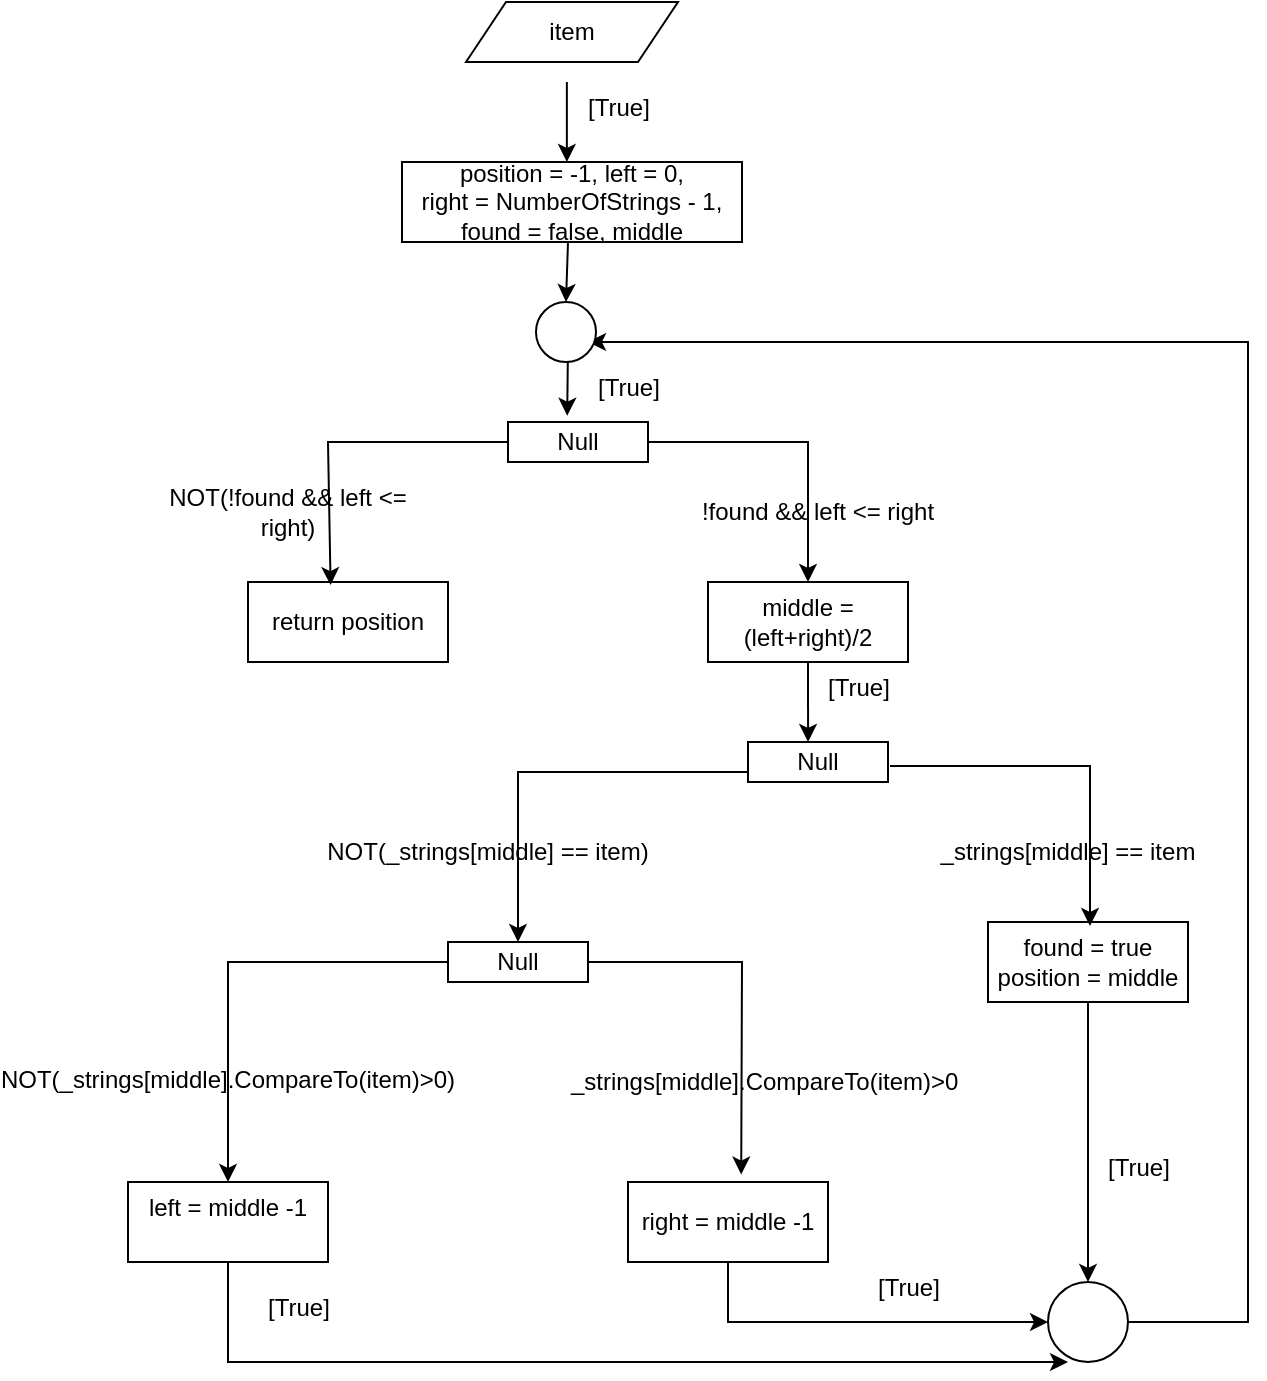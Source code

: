 <mxfile version="24.8.3">
  <diagram name="Page-1" id="ibU63S71F5f9mqeSKste">
    <mxGraphModel dx="1080" dy="674" grid="1" gridSize="10" guides="1" tooltips="1" connect="1" arrows="1" fold="1" page="1" pageScale="1" pageWidth="827" pageHeight="1169" math="0" shadow="0">
      <root>
        <mxCell id="0" />
        <mxCell id="1" parent="0" />
        <mxCell id="Jtmtclb_w1RMz-2mAQgD-37" value="item" style="shape=parallelogram;perimeter=parallelogramPerimeter;whiteSpace=wrap;html=1;fixedSize=1;" vertex="1" parent="1">
          <mxGeometry x="349" y="30" width="106" height="30" as="geometry" />
        </mxCell>
        <mxCell id="Jtmtclb_w1RMz-2mAQgD-38" value="position = -1,&amp;nbsp;&lt;span style=&quot;background-color: initial;&quot;&gt;left = 0,&lt;/span&gt;&lt;div&gt;right = NumberOfStrings - 1,&lt;/div&gt;&lt;div&gt;found = false,&amp;nbsp;&lt;span style=&quot;background-color: initial;&quot;&gt;middle&lt;/span&gt;&lt;/div&gt;" style="rounded=0;whiteSpace=wrap;html=1;" vertex="1" parent="1">
          <mxGeometry x="317" y="110" width="170" height="40" as="geometry" />
        </mxCell>
        <mxCell id="Jtmtclb_w1RMz-2mAQgD-39" value="Null" style="rounded=0;whiteSpace=wrap;html=1;" vertex="1" parent="1">
          <mxGeometry x="370" y="240" width="70" height="20" as="geometry" />
        </mxCell>
        <mxCell id="Jtmtclb_w1RMz-2mAQgD-40" value="return position" style="rounded=0;whiteSpace=wrap;html=1;" vertex="1" parent="1">
          <mxGeometry x="240" y="320" width="100" height="40" as="geometry" />
        </mxCell>
        <mxCell id="Jtmtclb_w1RMz-2mAQgD-41" value="" style="endArrow=classic;html=1;rounded=0;entryX=0.413;entryY=0.039;entryDx=0;entryDy=0;entryPerimeter=0;" edge="1" parent="1" target="Jtmtclb_w1RMz-2mAQgD-40">
          <mxGeometry width="50" height="50" relative="1" as="geometry">
            <mxPoint x="370" y="250" as="sourcePoint" />
            <mxPoint x="210.7" y="356.44" as="targetPoint" />
            <Array as="points">
              <mxPoint x="280" y="250" />
            </Array>
          </mxGeometry>
        </mxCell>
        <mxCell id="Jtmtclb_w1RMz-2mAQgD-43" value="middle = (left+right)/2" style="rounded=0;whiteSpace=wrap;html=1;" vertex="1" parent="1">
          <mxGeometry x="470" y="320" width="100" height="40" as="geometry" />
        </mxCell>
        <mxCell id="Jtmtclb_w1RMz-2mAQgD-45" value="" style="endArrow=classic;html=1;rounded=0;entryX=0.5;entryY=0;entryDx=0;entryDy=0;exitX=1;exitY=0.5;exitDx=0;exitDy=0;" edge="1" parent="1" source="Jtmtclb_w1RMz-2mAQgD-39" target="Jtmtclb_w1RMz-2mAQgD-43">
          <mxGeometry width="50" height="50" relative="1" as="geometry">
            <mxPoint x="540" y="290" as="sourcePoint" />
            <mxPoint x="590" y="240" as="targetPoint" />
            <Array as="points">
              <mxPoint x="520" y="250" />
            </Array>
          </mxGeometry>
        </mxCell>
        <mxCell id="Jtmtclb_w1RMz-2mAQgD-46" value="Null" style="rounded=0;whiteSpace=wrap;html=1;" vertex="1" parent="1">
          <mxGeometry x="490" y="400" width="70" height="20" as="geometry" />
        </mxCell>
        <mxCell id="Jtmtclb_w1RMz-2mAQgD-47" value="" style="endArrow=classic;html=1;rounded=0;entryX=0.429;entryY=0;entryDx=0;entryDy=0;entryPerimeter=0;" edge="1" parent="1" target="Jtmtclb_w1RMz-2mAQgD-46">
          <mxGeometry width="50" height="50" relative="1" as="geometry">
            <mxPoint x="520" y="360" as="sourcePoint" />
            <mxPoint x="570" y="310" as="targetPoint" />
          </mxGeometry>
        </mxCell>
        <mxCell id="Jtmtclb_w1RMz-2mAQgD-50" value="found = true&lt;div&gt;position = middle&lt;/div&gt;" style="rounded=0;whiteSpace=wrap;html=1;" vertex="1" parent="1">
          <mxGeometry x="610" y="490" width="100" height="40" as="geometry" />
        </mxCell>
        <mxCell id="Jtmtclb_w1RMz-2mAQgD-51" value="" style="endArrow=classic;html=1;rounded=0;entryX=0.5;entryY=0;entryDx=0;entryDy=0;exitX=1;exitY=0.5;exitDx=0;exitDy=0;" edge="1" parent="1">
          <mxGeometry width="50" height="50" relative="1" as="geometry">
            <mxPoint x="561" y="412" as="sourcePoint" />
            <mxPoint x="661" y="492" as="targetPoint" />
            <Array as="points">
              <mxPoint x="661" y="412" />
            </Array>
          </mxGeometry>
        </mxCell>
        <mxCell id="Jtmtclb_w1RMz-2mAQgD-52" value="" style="endArrow=classic;html=1;rounded=0;exitX=0;exitY=0.75;exitDx=0;exitDy=0;" edge="1" parent="1" source="Jtmtclb_w1RMz-2mAQgD-46" target="Jtmtclb_w1RMz-2mAQgD-53">
          <mxGeometry width="50" height="50" relative="1" as="geometry">
            <mxPoint x="360" y="460" as="sourcePoint" />
            <mxPoint x="390" y="490" as="targetPoint" />
            <Array as="points">
              <mxPoint x="375" y="415" />
            </Array>
          </mxGeometry>
        </mxCell>
        <mxCell id="Jtmtclb_w1RMz-2mAQgD-53" value="Null" style="rounded=0;whiteSpace=wrap;html=1;" vertex="1" parent="1">
          <mxGeometry x="340" y="500" width="70" height="20" as="geometry" />
        </mxCell>
        <mxCell id="Jtmtclb_w1RMz-2mAQgD-54" value="!found &amp;amp;&amp;amp; left &amp;lt;= right" style="text;html=1;align=center;verticalAlign=middle;whiteSpace=wrap;rounded=0;" vertex="1" parent="1">
          <mxGeometry x="455" y="270" width="140" height="30" as="geometry" />
        </mxCell>
        <mxCell id="Jtmtclb_w1RMz-2mAQgD-55" value="_strings[middle] == item" style="text;html=1;align=center;verticalAlign=middle;whiteSpace=wrap;rounded=0;" vertex="1" parent="1">
          <mxGeometry x="580" y="440" width="140" height="30" as="geometry" />
        </mxCell>
        <mxCell id="Jtmtclb_w1RMz-2mAQgD-56" value="NOT(_strings[middle] == item)" style="text;html=1;align=center;verticalAlign=middle;whiteSpace=wrap;rounded=0;" vertex="1" parent="1">
          <mxGeometry x="260" y="440" width="200" height="30" as="geometry" />
        </mxCell>
        <mxCell id="Jtmtclb_w1RMz-2mAQgD-59" value="" style="endArrow=classic;html=1;rounded=0;" edge="1" parent="1">
          <mxGeometry width="50" height="50" relative="1" as="geometry">
            <mxPoint x="399.43" y="70" as="sourcePoint" />
            <mxPoint x="399.43" y="110" as="targetPoint" />
          </mxGeometry>
        </mxCell>
        <mxCell id="Jtmtclb_w1RMz-2mAQgD-60" value="" style="endArrow=classic;html=1;rounded=0;entryX=0.423;entryY=-0.157;entryDx=0;entryDy=0;entryPerimeter=0;" edge="1" parent="1" target="Jtmtclb_w1RMz-2mAQgD-39">
          <mxGeometry width="50" height="50" relative="1" as="geometry">
            <mxPoint x="400" y="200" as="sourcePoint" />
            <mxPoint x="450" y="150" as="targetPoint" />
          </mxGeometry>
        </mxCell>
        <mxCell id="Jtmtclb_w1RMz-2mAQgD-61" value="_strings[middle].CompareTo(item)&amp;gt;0&amp;nbsp;" style="text;html=1;align=center;verticalAlign=middle;whiteSpace=wrap;rounded=0;" vertex="1" parent="1">
          <mxGeometry x="400" y="555" width="200" height="30" as="geometry" />
        </mxCell>
        <mxCell id="Jtmtclb_w1RMz-2mAQgD-62" value="NOT(!found &amp;amp;&amp;amp; left &amp;lt;= right)" style="text;html=1;align=center;verticalAlign=middle;whiteSpace=wrap;rounded=0;" vertex="1" parent="1">
          <mxGeometry x="190" y="270" width="140" height="30" as="geometry" />
        </mxCell>
        <mxCell id="Jtmtclb_w1RMz-2mAQgD-64" value="right = middle -1" style="rounded=0;whiteSpace=wrap;html=1;" vertex="1" parent="1">
          <mxGeometry x="430" y="620" width="100" height="40" as="geometry" />
        </mxCell>
        <mxCell id="Jtmtclb_w1RMz-2mAQgD-65" value="" style="endArrow=classic;html=1;rounded=0;entryX=0.566;entryY=-0.093;entryDx=0;entryDy=0;entryPerimeter=0;" edge="1" parent="1" target="Jtmtclb_w1RMz-2mAQgD-64">
          <mxGeometry width="50" height="50" relative="1" as="geometry">
            <mxPoint x="410" y="510" as="sourcePoint" />
            <mxPoint x="460" y="460" as="targetPoint" />
            <Array as="points">
              <mxPoint x="487" y="510" />
            </Array>
          </mxGeometry>
        </mxCell>
        <mxCell id="Jtmtclb_w1RMz-2mAQgD-67" value="" style="endArrow=classic;html=1;rounded=0;exitX=0;exitY=0.5;exitDx=0;exitDy=0;entryX=0.5;entryY=0;entryDx=0;entryDy=0;" edge="1" parent="1" source="Jtmtclb_w1RMz-2mAQgD-53" target="Jtmtclb_w1RMz-2mAQgD-74">
          <mxGeometry width="50" height="50" relative="1" as="geometry">
            <mxPoint x="340" y="542" as="sourcePoint" />
            <mxPoint x="225" y="627" as="targetPoint" />
            <Array as="points">
              <mxPoint x="230" y="510" />
            </Array>
          </mxGeometry>
        </mxCell>
        <mxCell id="Jtmtclb_w1RMz-2mAQgD-68" value="NOT(_strings[middle].CompareTo(item)&amp;gt;0)&lt;div&gt;&amp;nbsp;&lt;/div&gt;" style="text;html=1;align=center;verticalAlign=middle;whiteSpace=wrap;rounded=0;" vertex="1" parent="1">
          <mxGeometry x="130" y="561" width="200" height="30" as="geometry" />
        </mxCell>
        <mxCell id="Jtmtclb_w1RMz-2mAQgD-70" value="[True]&lt;div&gt;&lt;br&gt;&lt;/div&gt;" style="text;html=1;align=center;verticalAlign=middle;resizable=0;points=[];autosize=1;strokeColor=none;fillColor=none;" vertex="1" parent="1">
          <mxGeometry x="400" y="70" width="50" height="40" as="geometry" />
        </mxCell>
        <mxCell id="Jtmtclb_w1RMz-2mAQgD-74" value="left = middle -1&lt;div&gt;&lt;br&gt;&lt;/div&gt;" style="rounded=0;whiteSpace=wrap;html=1;" vertex="1" parent="1">
          <mxGeometry x="180" y="620" width="100" height="40" as="geometry" />
        </mxCell>
        <mxCell id="Jtmtclb_w1RMz-2mAQgD-77" value="" style="ellipse;whiteSpace=wrap;html=1;aspect=fixed;" vertex="1" parent="1">
          <mxGeometry x="640" y="670" width="40" height="40" as="geometry" />
        </mxCell>
        <mxCell id="Jtmtclb_w1RMz-2mAQgD-78" value="" style="endArrow=classic;html=1;rounded=0;" edge="1" parent="1" target="Jtmtclb_w1RMz-2mAQgD-77">
          <mxGeometry width="50" height="50" relative="1" as="geometry">
            <mxPoint x="660" y="530" as="sourcePoint" />
            <mxPoint x="710" y="480" as="targetPoint" />
          </mxGeometry>
        </mxCell>
        <mxCell id="Jtmtclb_w1RMz-2mAQgD-79" value="" style="endArrow=classic;html=1;rounded=0;" edge="1" parent="1" target="Jtmtclb_w1RMz-2mAQgD-77">
          <mxGeometry width="50" height="50" relative="1" as="geometry">
            <mxPoint x="480" y="660" as="sourcePoint" />
            <mxPoint x="530" y="610" as="targetPoint" />
            <Array as="points">
              <mxPoint x="480" y="690" />
            </Array>
          </mxGeometry>
        </mxCell>
        <mxCell id="Jtmtclb_w1RMz-2mAQgD-80" value="" style="endArrow=classic;html=1;rounded=0;entryX=0.25;entryY=1;entryDx=0;entryDy=0;entryPerimeter=0;" edge="1" parent="1" target="Jtmtclb_w1RMz-2mAQgD-77">
          <mxGeometry width="50" height="50" relative="1" as="geometry">
            <mxPoint x="230" y="660" as="sourcePoint" />
            <mxPoint x="280" y="610" as="targetPoint" />
            <Array as="points">
              <mxPoint x="230" y="710" />
            </Array>
          </mxGeometry>
        </mxCell>
        <mxCell id="Jtmtclb_w1RMz-2mAQgD-81" value="" style="endArrow=classic;html=1;rounded=0;" edge="1" parent="1">
          <mxGeometry width="50" height="50" relative="1" as="geometry">
            <mxPoint x="680" y="690" as="sourcePoint" />
            <mxPoint x="410" y="200" as="targetPoint" />
            <Array as="points">
              <mxPoint x="740" y="690" />
              <mxPoint x="740" y="200" />
            </Array>
          </mxGeometry>
        </mxCell>
        <mxCell id="Jtmtclb_w1RMz-2mAQgD-84" value="" style="ellipse;whiteSpace=wrap;html=1;aspect=fixed;" vertex="1" parent="1">
          <mxGeometry x="384" y="180" width="30" height="30" as="geometry" />
        </mxCell>
        <mxCell id="Jtmtclb_w1RMz-2mAQgD-85" value="" style="endArrow=classic;html=1;rounded=0;entryX=0.5;entryY=0;entryDx=0;entryDy=0;" edge="1" parent="1" target="Jtmtclb_w1RMz-2mAQgD-84">
          <mxGeometry width="50" height="50" relative="1" as="geometry">
            <mxPoint x="400" y="150" as="sourcePoint" />
            <mxPoint x="450" y="100" as="targetPoint" />
          </mxGeometry>
        </mxCell>
        <mxCell id="Jtmtclb_w1RMz-2mAQgD-92" value="[True]&lt;div&gt;&lt;br&gt;&lt;/div&gt;" style="text;html=1;align=center;verticalAlign=middle;resizable=0;points=[];autosize=1;strokeColor=none;fillColor=none;" vertex="1" parent="1">
          <mxGeometry x="405" y="210" width="50" height="40" as="geometry" />
        </mxCell>
        <mxCell id="Jtmtclb_w1RMz-2mAQgD-93" value="[True]&lt;div&gt;&lt;br&gt;&lt;/div&gt;" style="text;html=1;align=center;verticalAlign=middle;resizable=0;points=[];autosize=1;strokeColor=none;fillColor=none;" vertex="1" parent="1">
          <mxGeometry x="520" y="360" width="50" height="40" as="geometry" />
        </mxCell>
        <mxCell id="Jtmtclb_w1RMz-2mAQgD-94" value="[True]&lt;div&gt;&lt;br&gt;&lt;/div&gt;" style="text;html=1;align=center;verticalAlign=middle;resizable=0;points=[];autosize=1;strokeColor=none;fillColor=none;" vertex="1" parent="1">
          <mxGeometry x="660" y="600" width="50" height="40" as="geometry" />
        </mxCell>
        <mxCell id="Jtmtclb_w1RMz-2mAQgD-95" value="[True]&lt;div&gt;&lt;br&gt;&lt;/div&gt;" style="text;html=1;align=center;verticalAlign=middle;resizable=0;points=[];autosize=1;strokeColor=none;fillColor=none;" vertex="1" parent="1">
          <mxGeometry x="545" y="660" width="50" height="40" as="geometry" />
        </mxCell>
        <mxCell id="Jtmtclb_w1RMz-2mAQgD-96" value="[True]&lt;div&gt;&lt;br&gt;&lt;/div&gt;" style="text;html=1;align=center;verticalAlign=middle;resizable=0;points=[];autosize=1;strokeColor=none;fillColor=none;" vertex="1" parent="1">
          <mxGeometry x="240" y="670" width="50" height="40" as="geometry" />
        </mxCell>
      </root>
    </mxGraphModel>
  </diagram>
</mxfile>
